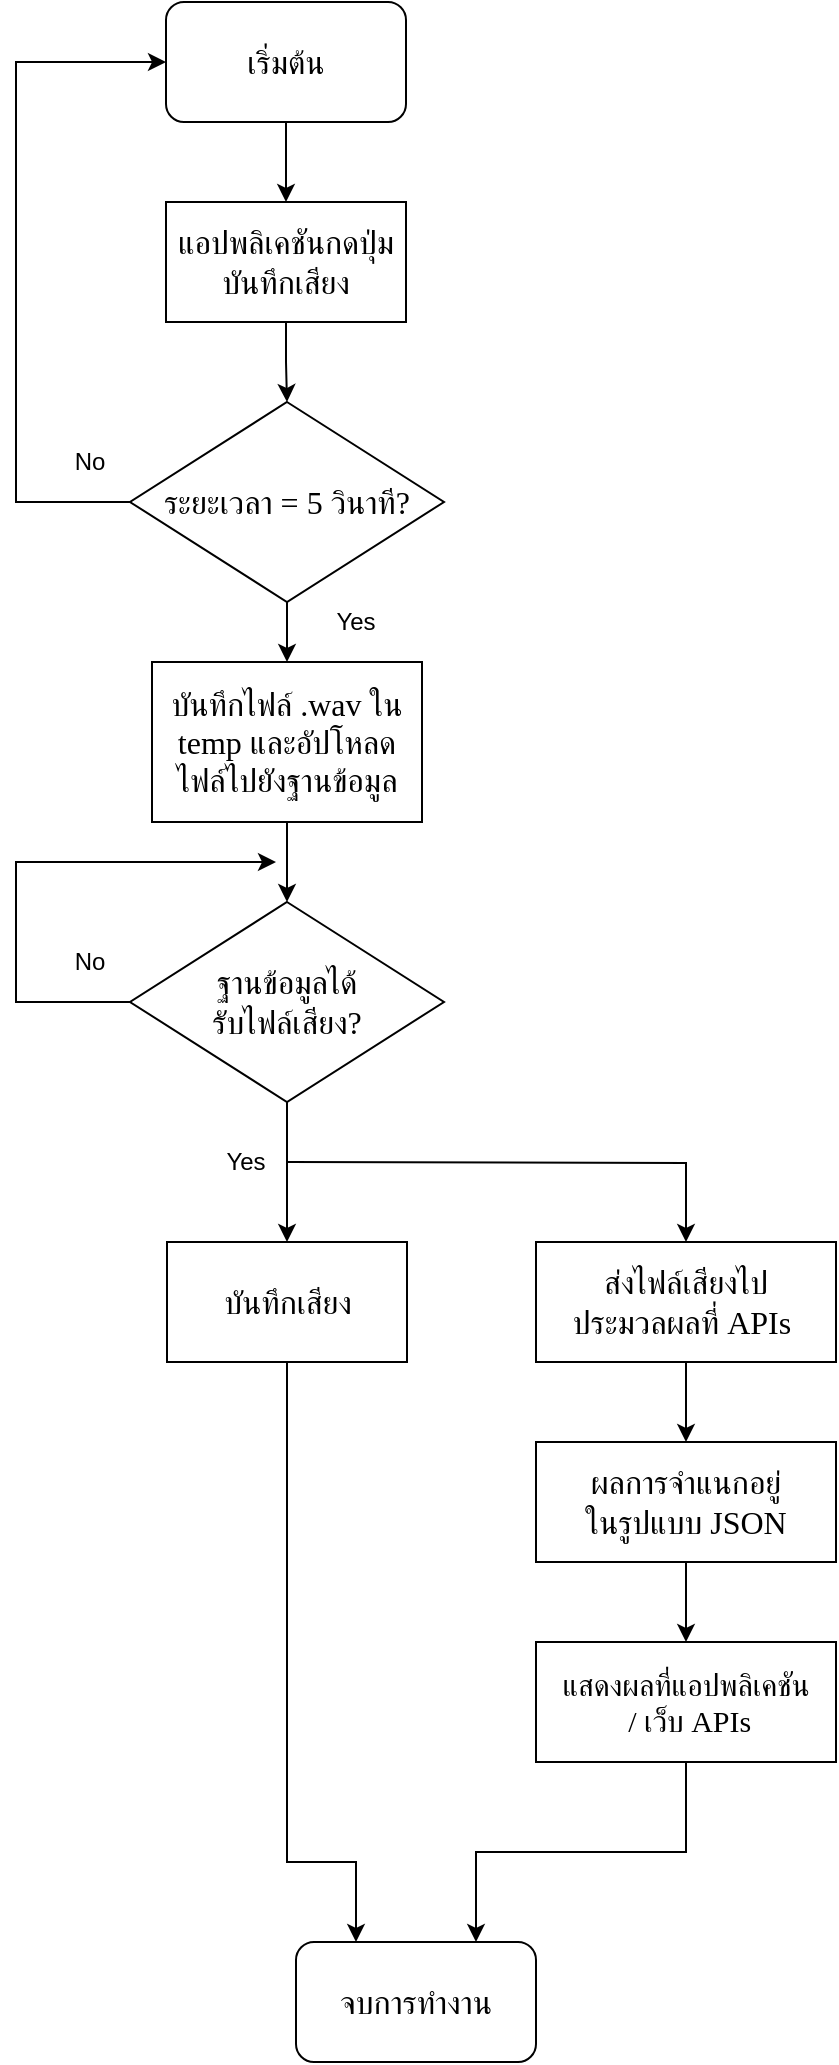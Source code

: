 <mxfile version="13.5.4" type="github">
  <diagram id="esJzJPp7fxd8QKTlcZkE" name="Page-1">
    <mxGraphModel dx="1426" dy="822" grid="1" gridSize="10" guides="1" tooltips="1" connect="1" arrows="1" fold="1" page="1" pageScale="1" pageWidth="850" pageHeight="1100" math="0" shadow="0">
      <root>
        <mxCell id="0" />
        <mxCell id="1" parent="0" />
        <mxCell id="aJgIxPmhOnbDEEiDRD4a-5" style="edgeStyle=orthogonalEdgeStyle;rounded=0;orthogonalLoop=1;jettySize=auto;html=1;exitX=0.5;exitY=1;exitDx=0;exitDy=0;entryX=0.5;entryY=0;entryDx=0;entryDy=0;" parent="1" source="aJgIxPmhOnbDEEiDRD4a-1" target="aJgIxPmhOnbDEEiDRD4a-2" edge="1">
          <mxGeometry relative="1" as="geometry" />
        </mxCell>
        <mxCell id="aJgIxPmhOnbDEEiDRD4a-1" value="&lt;font face=&quot;TH Sarabun New&quot; style=&quot;font-size: 16px&quot;&gt;เริ่มต้น&lt;/font&gt;" style="rounded=1;whiteSpace=wrap;html=1;" parent="1" vertex="1">
          <mxGeometry x="295" y="30" width="120" height="60" as="geometry" />
        </mxCell>
        <mxCell id="aJgIxPmhOnbDEEiDRD4a-7" style="edgeStyle=orthogonalEdgeStyle;rounded=0;orthogonalLoop=1;jettySize=auto;html=1;entryX=0.5;entryY=0;entryDx=0;entryDy=0;" parent="1" source="aJgIxPmhOnbDEEiDRD4a-2" target="aJgIxPmhOnbDEEiDRD4a-4" edge="1">
          <mxGeometry relative="1" as="geometry" />
        </mxCell>
        <mxCell id="aJgIxPmhOnbDEEiDRD4a-2" value="&lt;font face=&quot;TH Sarabun New&quot; style=&quot;font-size: 16px&quot;&gt;แอปพลิเคชันกดปุ่มบันทึกเสียง&lt;/font&gt;" style="rounded=0;whiteSpace=wrap;html=1;" parent="1" vertex="1">
          <mxGeometry x="295" y="130" width="120" height="60" as="geometry" />
        </mxCell>
        <mxCell id="aJgIxPmhOnbDEEiDRD4a-8" style="edgeStyle=orthogonalEdgeStyle;rounded=0;orthogonalLoop=1;jettySize=auto;html=1;exitX=0;exitY=0.5;exitDx=0;exitDy=0;entryX=0;entryY=0.5;entryDx=0;entryDy=0;" parent="1" source="aJgIxPmhOnbDEEiDRD4a-4" target="aJgIxPmhOnbDEEiDRD4a-1" edge="1">
          <mxGeometry relative="1" as="geometry">
            <Array as="points">
              <mxPoint x="220" y="280" />
              <mxPoint x="220" y="60" />
            </Array>
          </mxGeometry>
        </mxCell>
        <mxCell id="aJgIxPmhOnbDEEiDRD4a-11" style="edgeStyle=orthogonalEdgeStyle;rounded=0;orthogonalLoop=1;jettySize=auto;html=1;exitX=0.5;exitY=1;exitDx=0;exitDy=0;entryX=0.5;entryY=0;entryDx=0;entryDy=0;" parent="1" source="aJgIxPmhOnbDEEiDRD4a-4" target="aJgIxPmhOnbDEEiDRD4a-10" edge="1">
          <mxGeometry relative="1" as="geometry" />
        </mxCell>
        <mxCell id="aJgIxPmhOnbDEEiDRD4a-4" value="&lt;font face=&quot;TH Sarabun New&quot; style=&quot;font-size: 16px&quot;&gt;ระยะเวลา = 5 วินาที?&lt;/font&gt;" style="rhombus;whiteSpace=wrap;html=1;" parent="1" vertex="1">
          <mxGeometry x="277" y="230" width="157" height="100" as="geometry" />
        </mxCell>
        <mxCell id="aJgIxPmhOnbDEEiDRD4a-9" value="No" style="text;html=1;strokeColor=none;fillColor=none;align=center;verticalAlign=middle;whiteSpace=wrap;rounded=0;" parent="1" vertex="1">
          <mxGeometry x="237" y="250" width="40" height="20" as="geometry" />
        </mxCell>
        <mxCell id="aJgIxPmhOnbDEEiDRD4a-15" style="edgeStyle=orthogonalEdgeStyle;rounded=0;orthogonalLoop=1;jettySize=auto;html=1;exitX=0.5;exitY=1;exitDx=0;exitDy=0;entryX=0.5;entryY=0;entryDx=0;entryDy=0;" parent="1" source="aJgIxPmhOnbDEEiDRD4a-10" target="aJgIxPmhOnbDEEiDRD4a-14" edge="1">
          <mxGeometry relative="1" as="geometry" />
        </mxCell>
        <mxCell id="aJgIxPmhOnbDEEiDRD4a-10" value="&lt;span style=&quot;font-family: &amp;#34;th sarabun new&amp;#34;&quot;&gt;&lt;font style=&quot;font-size: 16px&quot;&gt;บันทึกไฟล์ .wav ใน temp และอัปโหลดไฟล์ไปยังฐานข้อมูล&lt;/font&gt;&lt;/span&gt;" style="rounded=0;whiteSpace=wrap;html=1;" parent="1" vertex="1">
          <mxGeometry x="288" y="360" width="135" height="80" as="geometry" />
        </mxCell>
        <mxCell id="aJgIxPmhOnbDEEiDRD4a-13" value="Yes" style="text;html=1;strokeColor=none;fillColor=none;align=center;verticalAlign=middle;whiteSpace=wrap;rounded=0;" parent="1" vertex="1">
          <mxGeometry x="370" y="330" width="40" height="20" as="geometry" />
        </mxCell>
        <mxCell id="aJgIxPmhOnbDEEiDRD4a-17" style="edgeStyle=orthogonalEdgeStyle;rounded=0;orthogonalLoop=1;jettySize=auto;html=1;exitX=0;exitY=0.5;exitDx=0;exitDy=0;" parent="1" source="aJgIxPmhOnbDEEiDRD4a-14" edge="1">
          <mxGeometry relative="1" as="geometry">
            <mxPoint x="350" y="460" as="targetPoint" />
            <Array as="points">
              <mxPoint x="220" y="530" />
              <mxPoint x="220" y="460" />
            </Array>
          </mxGeometry>
        </mxCell>
        <mxCell id="aJgIxPmhOnbDEEiDRD4a-20" style="edgeStyle=orthogonalEdgeStyle;rounded=0;orthogonalLoop=1;jettySize=auto;html=1;exitX=0.5;exitY=1;exitDx=0;exitDy=0;entryX=0.5;entryY=0;entryDx=0;entryDy=0;" parent="1" source="aJgIxPmhOnbDEEiDRD4a-14" target="aJgIxPmhOnbDEEiDRD4a-19" edge="1">
          <mxGeometry relative="1" as="geometry" />
        </mxCell>
        <mxCell id="aJgIxPmhOnbDEEiDRD4a-25" style="edgeStyle=orthogonalEdgeStyle;rounded=0;orthogonalLoop=1;jettySize=auto;html=1;entryX=0.5;entryY=0;entryDx=0;entryDy=0;" parent="1" target="aJgIxPmhOnbDEEiDRD4a-23" edge="1">
          <mxGeometry relative="1" as="geometry">
            <mxPoint x="356" y="610" as="sourcePoint" />
          </mxGeometry>
        </mxCell>
        <mxCell id="aJgIxPmhOnbDEEiDRD4a-14" value="&lt;font face=&quot;TH Sarabun New&quot; style=&quot;font-size: 16px&quot;&gt;ฐานข้อมูลได้&lt;br&gt;รับไฟล์เสียง?&lt;/font&gt;" style="rhombus;whiteSpace=wrap;html=1;" parent="1" vertex="1">
          <mxGeometry x="277" y="480" width="157" height="100" as="geometry" />
        </mxCell>
        <mxCell id="aJgIxPmhOnbDEEiDRD4a-18" value="No" style="text;html=1;strokeColor=none;fillColor=none;align=center;verticalAlign=middle;whiteSpace=wrap;rounded=0;" parent="1" vertex="1">
          <mxGeometry x="237" y="500" width="40" height="20" as="geometry" />
        </mxCell>
        <mxCell id="aJgIxPmhOnbDEEiDRD4a-35" style="edgeStyle=orthogonalEdgeStyle;rounded=0;orthogonalLoop=1;jettySize=auto;html=1;exitX=0.5;exitY=1;exitDx=0;exitDy=0;entryX=0.25;entryY=0;entryDx=0;entryDy=0;" parent="1" source="aJgIxPmhOnbDEEiDRD4a-19" target="aJgIxPmhOnbDEEiDRD4a-32" edge="1">
          <mxGeometry relative="1" as="geometry">
            <Array as="points">
              <mxPoint x="356" y="960" />
              <mxPoint x="390" y="960" />
            </Array>
          </mxGeometry>
        </mxCell>
        <mxCell id="aJgIxPmhOnbDEEiDRD4a-19" value="&lt;font face=&quot;TH Sarabun New&quot; style=&quot;font-size: 16px&quot;&gt;บันทึกเสียง&lt;/font&gt;" style="rounded=0;whiteSpace=wrap;html=1;" parent="1" vertex="1">
          <mxGeometry x="295.5" y="650" width="120" height="60" as="geometry" />
        </mxCell>
        <mxCell id="aJgIxPmhOnbDEEiDRD4a-22" value="Yes" style="text;html=1;strokeColor=none;fillColor=none;align=center;verticalAlign=middle;whiteSpace=wrap;rounded=0;" parent="1" vertex="1">
          <mxGeometry x="315" y="600" width="40" height="20" as="geometry" />
        </mxCell>
        <mxCell id="aJgIxPmhOnbDEEiDRD4a-29" style="edgeStyle=orthogonalEdgeStyle;rounded=0;orthogonalLoop=1;jettySize=auto;html=1;exitX=0.5;exitY=1;exitDx=0;exitDy=0;entryX=0.5;entryY=0;entryDx=0;entryDy=0;" parent="1" source="aJgIxPmhOnbDEEiDRD4a-23" target="aJgIxPmhOnbDEEiDRD4a-28" edge="1">
          <mxGeometry relative="1" as="geometry" />
        </mxCell>
        <mxCell id="aJgIxPmhOnbDEEiDRD4a-23" value="&lt;font face=&quot;TH Sarabun New&quot; style=&quot;font-size: 16px&quot;&gt;ส่งไฟล์เสียงไป&lt;br&gt;ประมวลผลที่ APIs&amp;nbsp;&lt;/font&gt;" style="rounded=0;whiteSpace=wrap;html=1;" parent="1" vertex="1">
          <mxGeometry x="480" y="650" width="150" height="60" as="geometry" />
        </mxCell>
        <mxCell id="aJgIxPmhOnbDEEiDRD4a-31" style="edgeStyle=orthogonalEdgeStyle;rounded=0;orthogonalLoop=1;jettySize=auto;html=1;exitX=0.5;exitY=1;exitDx=0;exitDy=0;entryX=0.5;entryY=0;entryDx=0;entryDy=0;" parent="1" source="aJgIxPmhOnbDEEiDRD4a-28" target="aJgIxPmhOnbDEEiDRD4a-30" edge="1">
          <mxGeometry relative="1" as="geometry" />
        </mxCell>
        <mxCell id="aJgIxPmhOnbDEEiDRD4a-28" value="&lt;font face=&quot;TH Sarabun New&quot; style=&quot;font-size: 16px&quot;&gt;ผลการจำแนกอยู่&lt;br&gt;ในรูปแบบ JSON&lt;/font&gt;" style="rounded=0;whiteSpace=wrap;html=1;" parent="1" vertex="1">
          <mxGeometry x="480" y="750" width="150" height="60" as="geometry" />
        </mxCell>
        <mxCell id="aJgIxPmhOnbDEEiDRD4a-34" style="edgeStyle=orthogonalEdgeStyle;rounded=0;orthogonalLoop=1;jettySize=auto;html=1;exitX=0.5;exitY=1;exitDx=0;exitDy=0;entryX=0.75;entryY=0;entryDx=0;entryDy=0;" parent="1" source="aJgIxPmhOnbDEEiDRD4a-30" target="aJgIxPmhOnbDEEiDRD4a-32" edge="1">
          <mxGeometry relative="1" as="geometry" />
        </mxCell>
        <mxCell id="aJgIxPmhOnbDEEiDRD4a-30" value="&lt;font face=&quot;TH Sarabun New&quot; style=&quot;font-size: 15px&quot;&gt;แสดงผลที่แอปพลิเคชัน&lt;br&gt;&amp;nbsp;/ เว็บ APIs&lt;/font&gt;" style="rounded=0;whiteSpace=wrap;html=1;" parent="1" vertex="1">
          <mxGeometry x="480" y="850" width="150" height="60" as="geometry" />
        </mxCell>
        <mxCell id="aJgIxPmhOnbDEEiDRD4a-32" value="&lt;font face=&quot;TH Sarabun New&quot; style=&quot;font-size: 16px&quot;&gt;จบการทำงาน&lt;/font&gt;" style="rounded=1;whiteSpace=wrap;html=1;" parent="1" vertex="1">
          <mxGeometry x="360" y="1000" width="120" height="60" as="geometry" />
        </mxCell>
      </root>
    </mxGraphModel>
  </diagram>
</mxfile>
